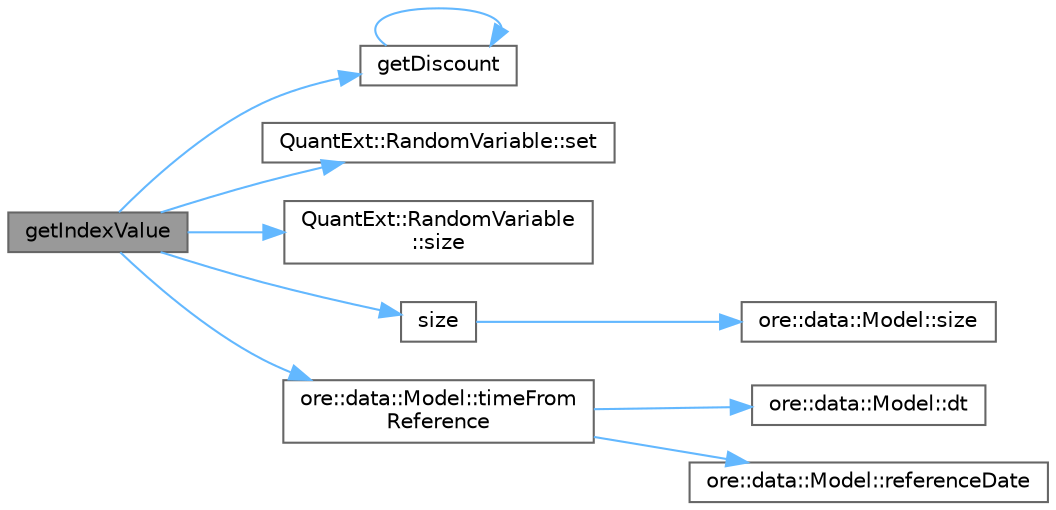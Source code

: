 digraph "getIndexValue"
{
 // INTERACTIVE_SVG=YES
 // LATEX_PDF_SIZE
  bgcolor="transparent";
  edge [fontname=Helvetica,fontsize=10,labelfontname=Helvetica,labelfontsize=10];
  node [fontname=Helvetica,fontsize=10,shape=box,height=0.2,width=0.4];
  rankdir="LR";
  Node1 [label="getIndexValue",height=0.2,width=0.4,color="gray40", fillcolor="grey60", style="filled", fontcolor="black",tooltip=" "];
  Node1 -> Node2 [color="steelblue1",style="solid"];
  Node2 [label="getDiscount",height=0.2,width=0.4,color="grey40", fillcolor="white", style="filled",URL="$classore_1_1data_1_1_gaussian_cam.html#abb84774b08d6924094481e3ed5821a8d",tooltip=" "];
  Node2 -> Node2 [color="steelblue1",style="solid"];
  Node1 -> Node3 [color="steelblue1",style="solid"];
  Node3 [label="QuantExt::RandomVariable::set",height=0.2,width=0.4,color="grey40", fillcolor="white", style="filled",URL="C:/dev/ORE/documentation/QuantExt/doc/quantext.tag$struct_quant_ext_1_1_random_variable.html#a75713b8a30134b04462eccc5d2cd1d2e",tooltip=" "];
  Node1 -> Node4 [color="steelblue1",style="solid"];
  Node4 [label="QuantExt::RandomVariable\l::size",height=0.2,width=0.4,color="grey40", fillcolor="white", style="filled",URL="C:/dev/ORE/documentation/QuantExt/doc/quantext.tag$struct_quant_ext_1_1_random_variable.html#acce0ab2cacc475b2434f24c65c91685a",tooltip=" "];
  Node1 -> Node5 [color="steelblue1",style="solid"];
  Node5 [label="size",height=0.2,width=0.4,color="grey40", fillcolor="white", style="filled",URL="$classore_1_1data_1_1_gaussian_cam.html#a22f414d57ba9b94e5696ae6fb61352a2",tooltip=" "];
  Node5 -> Node6 [color="steelblue1",style="solid"];
  Node6 [label="ore::data::Model::size",height=0.2,width=0.4,color="grey40", fillcolor="white", style="filled",URL="$classore_1_1data_1_1_model.html#a9edcd102946c4e3bd0bcdba2fc64e397",tooltip=" "];
  Node1 -> Node7 [color="steelblue1",style="solid"];
  Node7 [label="ore::data::Model::timeFrom\lReference",height=0.2,width=0.4,color="grey40", fillcolor="white", style="filled",URL="$classore_1_1data_1_1_model.html#a6fead1da49affdddae755f95d693c4f3",tooltip=" "];
  Node7 -> Node8 [color="steelblue1",style="solid"];
  Node8 [label="ore::data::Model::dt",height=0.2,width=0.4,color="grey40", fillcolor="white", style="filled",URL="$classore_1_1data_1_1_model.html#a03ae29747e458dc27b32188899fdbf7a",tooltip=" "];
  Node7 -> Node9 [color="steelblue1",style="solid"];
  Node9 [label="ore::data::Model::referenceDate",height=0.2,width=0.4,color="grey40", fillcolor="white", style="filled",URL="$classore_1_1data_1_1_model.html#a06843bb9dcd2cb5e4ef8185cc5fe57c9",tooltip=" "];
}
